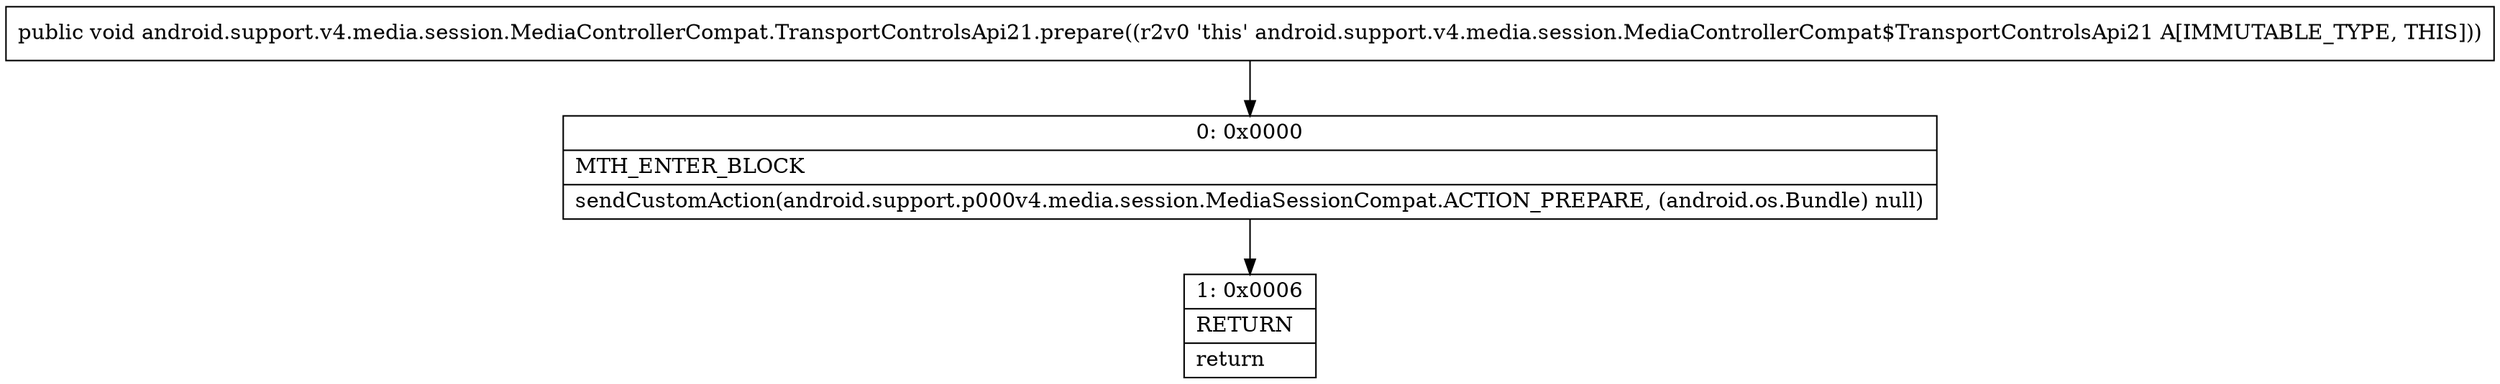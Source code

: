 digraph "CFG forandroid.support.v4.media.session.MediaControllerCompat.TransportControlsApi21.prepare()V" {
Node_0 [shape=record,label="{0\:\ 0x0000|MTH_ENTER_BLOCK\l|sendCustomAction(android.support.p000v4.media.session.MediaSessionCompat.ACTION_PREPARE, (android.os.Bundle) null)\l}"];
Node_1 [shape=record,label="{1\:\ 0x0006|RETURN\l|return\l}"];
MethodNode[shape=record,label="{public void android.support.v4.media.session.MediaControllerCompat.TransportControlsApi21.prepare((r2v0 'this' android.support.v4.media.session.MediaControllerCompat$TransportControlsApi21 A[IMMUTABLE_TYPE, THIS])) }"];
MethodNode -> Node_0;
Node_0 -> Node_1;
}

